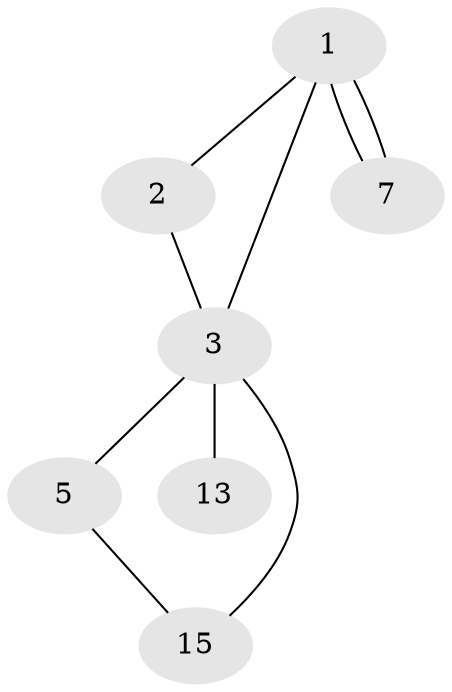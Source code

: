 // Generated by graph-tools (version 1.1) at 2025/46/02/15/25 05:46:28]
// undirected, 7 vertices, 9 edges
graph export_dot {
graph [start="1"]
  node [color=gray90,style=filled];
  1 [super="+4+6+10"];
  2 [super="+9"];
  3 [super="+8+11+14+17"];
  5 [super="+8+10+19"];
  7 [super="+20"];
  13 [super="+16+18"];
  15 [super="+14"];
  1 -- 2;
  1 -- 3;
  1 -- 7;
  1 -- 7;
  2 -- 3;
  3 -- 5;
  3 -- 13;
  3 -- 15;
  5 -- 15;
}
